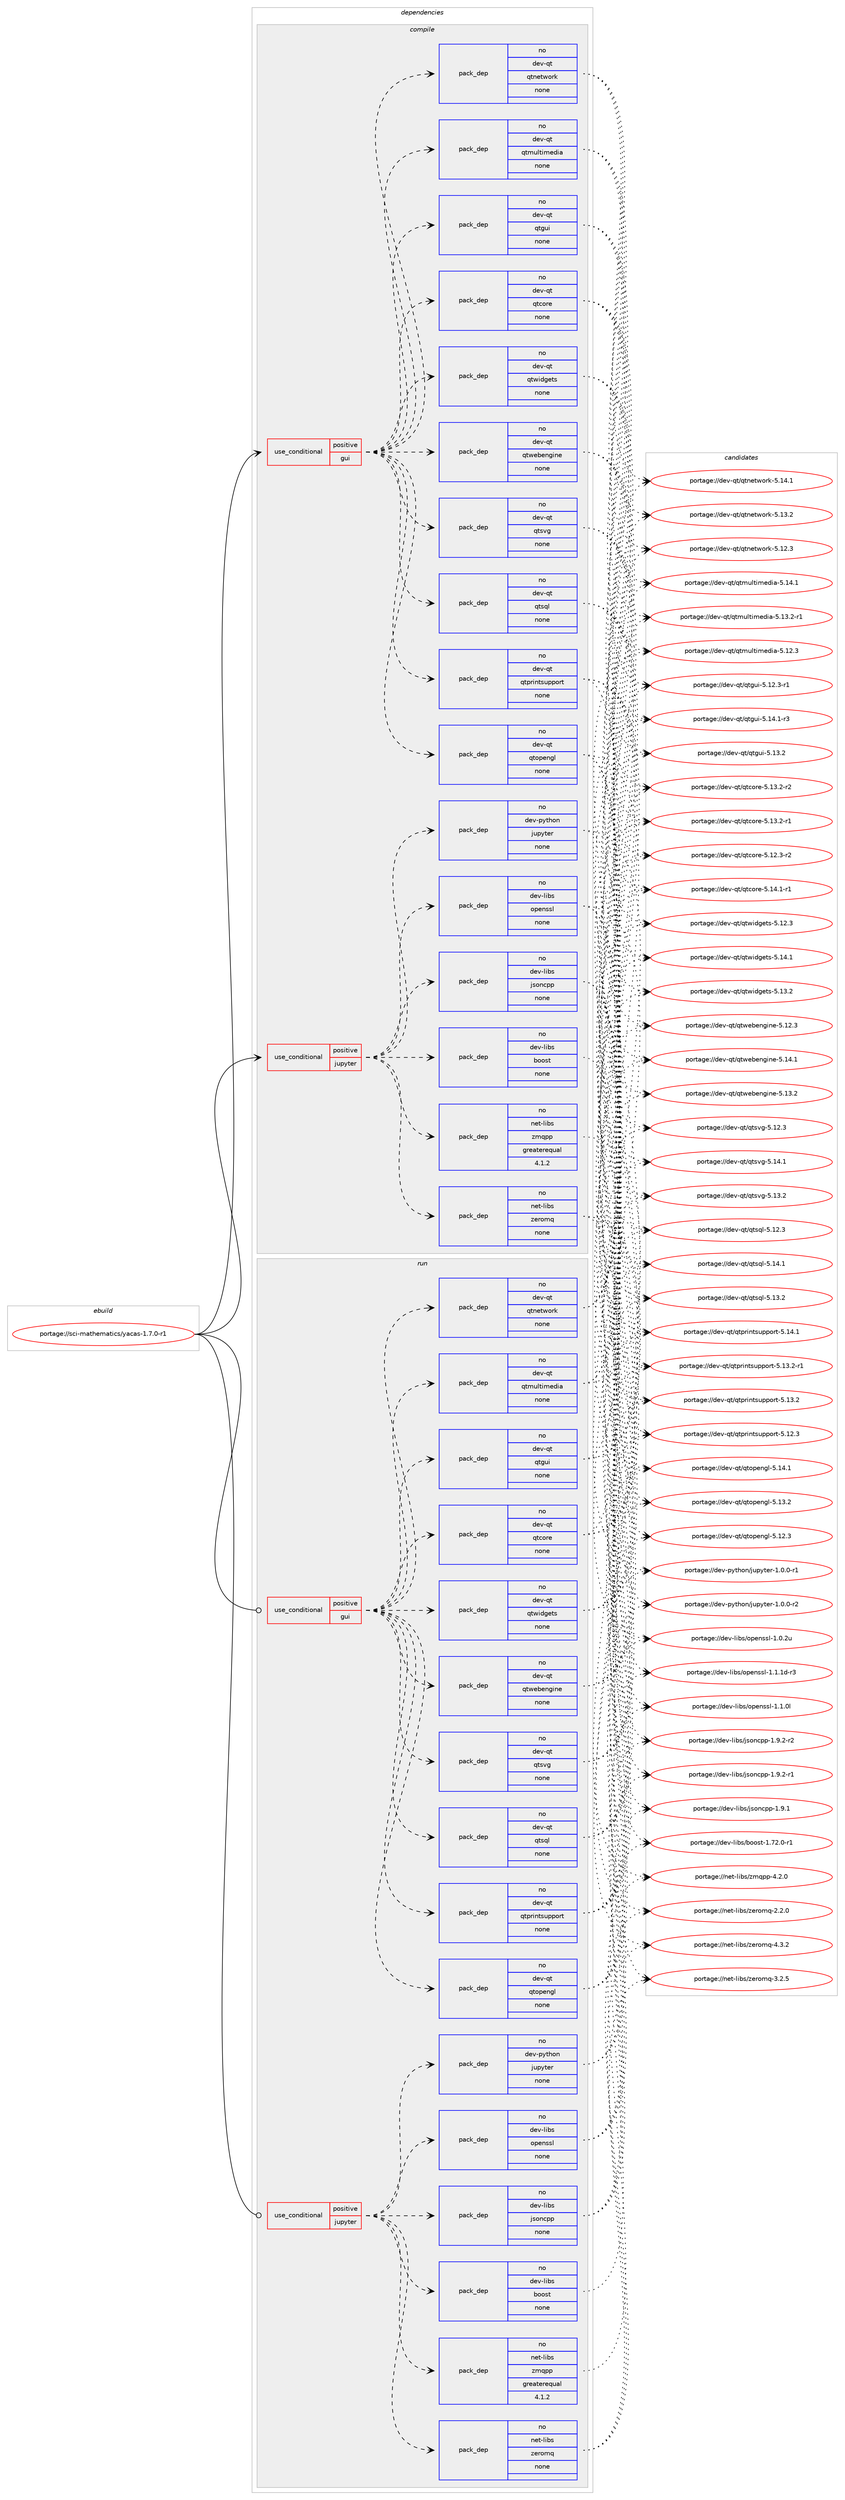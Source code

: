 digraph prolog {

# *************
# Graph options
# *************

newrank=true;
concentrate=true;
compound=true;
graph [rankdir=LR,fontname=Helvetica,fontsize=10,ranksep=1.5];#, ranksep=2.5, nodesep=0.2];
edge  [arrowhead=vee];
node  [fontname=Helvetica,fontsize=10];

# **********
# The ebuild
# **********

subgraph cluster_leftcol {
color=gray;
rank=same;
label=<<i>ebuild</i>>;
id [label="portage://sci-mathematics/yacas-1.7.0-r1", color=red, width=4, href="../sci-mathematics/yacas-1.7.0-r1.svg"];
}

# ****************
# The dependencies
# ****************

subgraph cluster_midcol {
color=gray;
label=<<i>dependencies</i>>;
subgraph cluster_compile {
fillcolor="#eeeeee";
style=filled;
label=<<i>compile</i>>;
subgraph cond9441 {
dependency45926 [label=<<TABLE BORDER="0" CELLBORDER="1" CELLSPACING="0" CELLPADDING="4"><TR><TD ROWSPAN="3" CELLPADDING="10">use_conditional</TD></TR><TR><TD>positive</TD></TR><TR><TD>gui</TD></TR></TABLE>>, shape=none, color=red];
subgraph pack35481 {
dependency45927 [label=<<TABLE BORDER="0" CELLBORDER="1" CELLSPACING="0" CELLPADDING="4" WIDTH="220"><TR><TD ROWSPAN="6" CELLPADDING="30">pack_dep</TD></TR><TR><TD WIDTH="110">no</TD></TR><TR><TD>dev-qt</TD></TR><TR><TD>qtcore</TD></TR><TR><TD>none</TD></TR><TR><TD></TD></TR></TABLE>>, shape=none, color=blue];
}
dependency45926:e -> dependency45927:w [weight=20,style="dashed",arrowhead="vee"];
subgraph pack35482 {
dependency45928 [label=<<TABLE BORDER="0" CELLBORDER="1" CELLSPACING="0" CELLPADDING="4" WIDTH="220"><TR><TD ROWSPAN="6" CELLPADDING="30">pack_dep</TD></TR><TR><TD WIDTH="110">no</TD></TR><TR><TD>dev-qt</TD></TR><TR><TD>qtgui</TD></TR><TR><TD>none</TD></TR><TR><TD></TD></TR></TABLE>>, shape=none, color=blue];
}
dependency45926:e -> dependency45928:w [weight=20,style="dashed",arrowhead="vee"];
subgraph pack35483 {
dependency45929 [label=<<TABLE BORDER="0" CELLBORDER="1" CELLSPACING="0" CELLPADDING="4" WIDTH="220"><TR><TD ROWSPAN="6" CELLPADDING="30">pack_dep</TD></TR><TR><TD WIDTH="110">no</TD></TR><TR><TD>dev-qt</TD></TR><TR><TD>qtmultimedia</TD></TR><TR><TD>none</TD></TR><TR><TD></TD></TR></TABLE>>, shape=none, color=blue];
}
dependency45926:e -> dependency45929:w [weight=20,style="dashed",arrowhead="vee"];
subgraph pack35484 {
dependency45930 [label=<<TABLE BORDER="0" CELLBORDER="1" CELLSPACING="0" CELLPADDING="4" WIDTH="220"><TR><TD ROWSPAN="6" CELLPADDING="30">pack_dep</TD></TR><TR><TD WIDTH="110">no</TD></TR><TR><TD>dev-qt</TD></TR><TR><TD>qtnetwork</TD></TR><TR><TD>none</TD></TR><TR><TD></TD></TR></TABLE>>, shape=none, color=blue];
}
dependency45926:e -> dependency45930:w [weight=20,style="dashed",arrowhead="vee"];
subgraph pack35485 {
dependency45931 [label=<<TABLE BORDER="0" CELLBORDER="1" CELLSPACING="0" CELLPADDING="4" WIDTH="220"><TR><TD ROWSPAN="6" CELLPADDING="30">pack_dep</TD></TR><TR><TD WIDTH="110">no</TD></TR><TR><TD>dev-qt</TD></TR><TR><TD>qtopengl</TD></TR><TR><TD>none</TD></TR><TR><TD></TD></TR></TABLE>>, shape=none, color=blue];
}
dependency45926:e -> dependency45931:w [weight=20,style="dashed",arrowhead="vee"];
subgraph pack35486 {
dependency45932 [label=<<TABLE BORDER="0" CELLBORDER="1" CELLSPACING="0" CELLPADDING="4" WIDTH="220"><TR><TD ROWSPAN="6" CELLPADDING="30">pack_dep</TD></TR><TR><TD WIDTH="110">no</TD></TR><TR><TD>dev-qt</TD></TR><TR><TD>qtprintsupport</TD></TR><TR><TD>none</TD></TR><TR><TD></TD></TR></TABLE>>, shape=none, color=blue];
}
dependency45926:e -> dependency45932:w [weight=20,style="dashed",arrowhead="vee"];
subgraph pack35487 {
dependency45933 [label=<<TABLE BORDER="0" CELLBORDER="1" CELLSPACING="0" CELLPADDING="4" WIDTH="220"><TR><TD ROWSPAN="6" CELLPADDING="30">pack_dep</TD></TR><TR><TD WIDTH="110">no</TD></TR><TR><TD>dev-qt</TD></TR><TR><TD>qtsql</TD></TR><TR><TD>none</TD></TR><TR><TD></TD></TR></TABLE>>, shape=none, color=blue];
}
dependency45926:e -> dependency45933:w [weight=20,style="dashed",arrowhead="vee"];
subgraph pack35488 {
dependency45934 [label=<<TABLE BORDER="0" CELLBORDER="1" CELLSPACING="0" CELLPADDING="4" WIDTH="220"><TR><TD ROWSPAN="6" CELLPADDING="30">pack_dep</TD></TR><TR><TD WIDTH="110">no</TD></TR><TR><TD>dev-qt</TD></TR><TR><TD>qtsvg</TD></TR><TR><TD>none</TD></TR><TR><TD></TD></TR></TABLE>>, shape=none, color=blue];
}
dependency45926:e -> dependency45934:w [weight=20,style="dashed",arrowhead="vee"];
subgraph pack35489 {
dependency45935 [label=<<TABLE BORDER="0" CELLBORDER="1" CELLSPACING="0" CELLPADDING="4" WIDTH="220"><TR><TD ROWSPAN="6" CELLPADDING="30">pack_dep</TD></TR><TR><TD WIDTH="110">no</TD></TR><TR><TD>dev-qt</TD></TR><TR><TD>qtwebengine</TD></TR><TR><TD>none</TD></TR><TR><TD></TD></TR></TABLE>>, shape=none, color=blue];
}
dependency45926:e -> dependency45935:w [weight=20,style="dashed",arrowhead="vee"];
subgraph pack35490 {
dependency45936 [label=<<TABLE BORDER="0" CELLBORDER="1" CELLSPACING="0" CELLPADDING="4" WIDTH="220"><TR><TD ROWSPAN="6" CELLPADDING="30">pack_dep</TD></TR><TR><TD WIDTH="110">no</TD></TR><TR><TD>dev-qt</TD></TR><TR><TD>qtwidgets</TD></TR><TR><TD>none</TD></TR><TR><TD></TD></TR></TABLE>>, shape=none, color=blue];
}
dependency45926:e -> dependency45936:w [weight=20,style="dashed",arrowhead="vee"];
}
id:e -> dependency45926:w [weight=20,style="solid",arrowhead="vee"];
subgraph cond9442 {
dependency45937 [label=<<TABLE BORDER="0" CELLBORDER="1" CELLSPACING="0" CELLPADDING="4"><TR><TD ROWSPAN="3" CELLPADDING="10">use_conditional</TD></TR><TR><TD>positive</TD></TR><TR><TD>jupyter</TD></TR></TABLE>>, shape=none, color=red];
subgraph pack35491 {
dependency45938 [label=<<TABLE BORDER="0" CELLBORDER="1" CELLSPACING="0" CELLPADDING="4" WIDTH="220"><TR><TD ROWSPAN="6" CELLPADDING="30">pack_dep</TD></TR><TR><TD WIDTH="110">no</TD></TR><TR><TD>dev-libs</TD></TR><TR><TD>boost</TD></TR><TR><TD>none</TD></TR><TR><TD></TD></TR></TABLE>>, shape=none, color=blue];
}
dependency45937:e -> dependency45938:w [weight=20,style="dashed",arrowhead="vee"];
subgraph pack35492 {
dependency45939 [label=<<TABLE BORDER="0" CELLBORDER="1" CELLSPACING="0" CELLPADDING="4" WIDTH="220"><TR><TD ROWSPAN="6" CELLPADDING="30">pack_dep</TD></TR><TR><TD WIDTH="110">no</TD></TR><TR><TD>dev-libs</TD></TR><TR><TD>jsoncpp</TD></TR><TR><TD>none</TD></TR><TR><TD></TD></TR></TABLE>>, shape=none, color=blue];
}
dependency45937:e -> dependency45939:w [weight=20,style="dashed",arrowhead="vee"];
subgraph pack35493 {
dependency45940 [label=<<TABLE BORDER="0" CELLBORDER="1" CELLSPACING="0" CELLPADDING="4" WIDTH="220"><TR><TD ROWSPAN="6" CELLPADDING="30">pack_dep</TD></TR><TR><TD WIDTH="110">no</TD></TR><TR><TD>dev-libs</TD></TR><TR><TD>openssl</TD></TR><TR><TD>none</TD></TR><TR><TD></TD></TR></TABLE>>, shape=none, color=blue];
}
dependency45937:e -> dependency45940:w [weight=20,style="dashed",arrowhead="vee"];
subgraph pack35494 {
dependency45941 [label=<<TABLE BORDER="0" CELLBORDER="1" CELLSPACING="0" CELLPADDING="4" WIDTH="220"><TR><TD ROWSPAN="6" CELLPADDING="30">pack_dep</TD></TR><TR><TD WIDTH="110">no</TD></TR><TR><TD>dev-python</TD></TR><TR><TD>jupyter</TD></TR><TR><TD>none</TD></TR><TR><TD></TD></TR></TABLE>>, shape=none, color=blue];
}
dependency45937:e -> dependency45941:w [weight=20,style="dashed",arrowhead="vee"];
subgraph pack35495 {
dependency45942 [label=<<TABLE BORDER="0" CELLBORDER="1" CELLSPACING="0" CELLPADDING="4" WIDTH="220"><TR><TD ROWSPAN="6" CELLPADDING="30">pack_dep</TD></TR><TR><TD WIDTH="110">no</TD></TR><TR><TD>net-libs</TD></TR><TR><TD>zeromq</TD></TR><TR><TD>none</TD></TR><TR><TD></TD></TR></TABLE>>, shape=none, color=blue];
}
dependency45937:e -> dependency45942:w [weight=20,style="dashed",arrowhead="vee"];
subgraph pack35496 {
dependency45943 [label=<<TABLE BORDER="0" CELLBORDER="1" CELLSPACING="0" CELLPADDING="4" WIDTH="220"><TR><TD ROWSPAN="6" CELLPADDING="30">pack_dep</TD></TR><TR><TD WIDTH="110">no</TD></TR><TR><TD>net-libs</TD></TR><TR><TD>zmqpp</TD></TR><TR><TD>greaterequal</TD></TR><TR><TD>4.1.2</TD></TR></TABLE>>, shape=none, color=blue];
}
dependency45937:e -> dependency45943:w [weight=20,style="dashed",arrowhead="vee"];
}
id:e -> dependency45937:w [weight=20,style="solid",arrowhead="vee"];
}
subgraph cluster_compileandrun {
fillcolor="#eeeeee";
style=filled;
label=<<i>compile and run</i>>;
}
subgraph cluster_run {
fillcolor="#eeeeee";
style=filled;
label=<<i>run</i>>;
subgraph cond9443 {
dependency45944 [label=<<TABLE BORDER="0" CELLBORDER="1" CELLSPACING="0" CELLPADDING="4"><TR><TD ROWSPAN="3" CELLPADDING="10">use_conditional</TD></TR><TR><TD>positive</TD></TR><TR><TD>gui</TD></TR></TABLE>>, shape=none, color=red];
subgraph pack35497 {
dependency45945 [label=<<TABLE BORDER="0" CELLBORDER="1" CELLSPACING="0" CELLPADDING="4" WIDTH="220"><TR><TD ROWSPAN="6" CELLPADDING="30">pack_dep</TD></TR><TR><TD WIDTH="110">no</TD></TR><TR><TD>dev-qt</TD></TR><TR><TD>qtcore</TD></TR><TR><TD>none</TD></TR><TR><TD></TD></TR></TABLE>>, shape=none, color=blue];
}
dependency45944:e -> dependency45945:w [weight=20,style="dashed",arrowhead="vee"];
subgraph pack35498 {
dependency45946 [label=<<TABLE BORDER="0" CELLBORDER="1" CELLSPACING="0" CELLPADDING="4" WIDTH="220"><TR><TD ROWSPAN="6" CELLPADDING="30">pack_dep</TD></TR><TR><TD WIDTH="110">no</TD></TR><TR><TD>dev-qt</TD></TR><TR><TD>qtgui</TD></TR><TR><TD>none</TD></TR><TR><TD></TD></TR></TABLE>>, shape=none, color=blue];
}
dependency45944:e -> dependency45946:w [weight=20,style="dashed",arrowhead="vee"];
subgraph pack35499 {
dependency45947 [label=<<TABLE BORDER="0" CELLBORDER="1" CELLSPACING="0" CELLPADDING="4" WIDTH="220"><TR><TD ROWSPAN="6" CELLPADDING="30">pack_dep</TD></TR><TR><TD WIDTH="110">no</TD></TR><TR><TD>dev-qt</TD></TR><TR><TD>qtmultimedia</TD></TR><TR><TD>none</TD></TR><TR><TD></TD></TR></TABLE>>, shape=none, color=blue];
}
dependency45944:e -> dependency45947:w [weight=20,style="dashed",arrowhead="vee"];
subgraph pack35500 {
dependency45948 [label=<<TABLE BORDER="0" CELLBORDER="1" CELLSPACING="0" CELLPADDING="4" WIDTH="220"><TR><TD ROWSPAN="6" CELLPADDING="30">pack_dep</TD></TR><TR><TD WIDTH="110">no</TD></TR><TR><TD>dev-qt</TD></TR><TR><TD>qtnetwork</TD></TR><TR><TD>none</TD></TR><TR><TD></TD></TR></TABLE>>, shape=none, color=blue];
}
dependency45944:e -> dependency45948:w [weight=20,style="dashed",arrowhead="vee"];
subgraph pack35501 {
dependency45949 [label=<<TABLE BORDER="0" CELLBORDER="1" CELLSPACING="0" CELLPADDING="4" WIDTH="220"><TR><TD ROWSPAN="6" CELLPADDING="30">pack_dep</TD></TR><TR><TD WIDTH="110">no</TD></TR><TR><TD>dev-qt</TD></TR><TR><TD>qtopengl</TD></TR><TR><TD>none</TD></TR><TR><TD></TD></TR></TABLE>>, shape=none, color=blue];
}
dependency45944:e -> dependency45949:w [weight=20,style="dashed",arrowhead="vee"];
subgraph pack35502 {
dependency45950 [label=<<TABLE BORDER="0" CELLBORDER="1" CELLSPACING="0" CELLPADDING="4" WIDTH="220"><TR><TD ROWSPAN="6" CELLPADDING="30">pack_dep</TD></TR><TR><TD WIDTH="110">no</TD></TR><TR><TD>dev-qt</TD></TR><TR><TD>qtprintsupport</TD></TR><TR><TD>none</TD></TR><TR><TD></TD></TR></TABLE>>, shape=none, color=blue];
}
dependency45944:e -> dependency45950:w [weight=20,style="dashed",arrowhead="vee"];
subgraph pack35503 {
dependency45951 [label=<<TABLE BORDER="0" CELLBORDER="1" CELLSPACING="0" CELLPADDING="4" WIDTH="220"><TR><TD ROWSPAN="6" CELLPADDING="30">pack_dep</TD></TR><TR><TD WIDTH="110">no</TD></TR><TR><TD>dev-qt</TD></TR><TR><TD>qtsql</TD></TR><TR><TD>none</TD></TR><TR><TD></TD></TR></TABLE>>, shape=none, color=blue];
}
dependency45944:e -> dependency45951:w [weight=20,style="dashed",arrowhead="vee"];
subgraph pack35504 {
dependency45952 [label=<<TABLE BORDER="0" CELLBORDER="1" CELLSPACING="0" CELLPADDING="4" WIDTH="220"><TR><TD ROWSPAN="6" CELLPADDING="30">pack_dep</TD></TR><TR><TD WIDTH="110">no</TD></TR><TR><TD>dev-qt</TD></TR><TR><TD>qtsvg</TD></TR><TR><TD>none</TD></TR><TR><TD></TD></TR></TABLE>>, shape=none, color=blue];
}
dependency45944:e -> dependency45952:w [weight=20,style="dashed",arrowhead="vee"];
subgraph pack35505 {
dependency45953 [label=<<TABLE BORDER="0" CELLBORDER="1" CELLSPACING="0" CELLPADDING="4" WIDTH="220"><TR><TD ROWSPAN="6" CELLPADDING="30">pack_dep</TD></TR><TR><TD WIDTH="110">no</TD></TR><TR><TD>dev-qt</TD></TR><TR><TD>qtwebengine</TD></TR><TR><TD>none</TD></TR><TR><TD></TD></TR></TABLE>>, shape=none, color=blue];
}
dependency45944:e -> dependency45953:w [weight=20,style="dashed",arrowhead="vee"];
subgraph pack35506 {
dependency45954 [label=<<TABLE BORDER="0" CELLBORDER="1" CELLSPACING="0" CELLPADDING="4" WIDTH="220"><TR><TD ROWSPAN="6" CELLPADDING="30">pack_dep</TD></TR><TR><TD WIDTH="110">no</TD></TR><TR><TD>dev-qt</TD></TR><TR><TD>qtwidgets</TD></TR><TR><TD>none</TD></TR><TR><TD></TD></TR></TABLE>>, shape=none, color=blue];
}
dependency45944:e -> dependency45954:w [weight=20,style="dashed",arrowhead="vee"];
}
id:e -> dependency45944:w [weight=20,style="solid",arrowhead="odot"];
subgraph cond9444 {
dependency45955 [label=<<TABLE BORDER="0" CELLBORDER="1" CELLSPACING="0" CELLPADDING="4"><TR><TD ROWSPAN="3" CELLPADDING="10">use_conditional</TD></TR><TR><TD>positive</TD></TR><TR><TD>jupyter</TD></TR></TABLE>>, shape=none, color=red];
subgraph pack35507 {
dependency45956 [label=<<TABLE BORDER="0" CELLBORDER="1" CELLSPACING="0" CELLPADDING="4" WIDTH="220"><TR><TD ROWSPAN="6" CELLPADDING="30">pack_dep</TD></TR><TR><TD WIDTH="110">no</TD></TR><TR><TD>dev-libs</TD></TR><TR><TD>boost</TD></TR><TR><TD>none</TD></TR><TR><TD></TD></TR></TABLE>>, shape=none, color=blue];
}
dependency45955:e -> dependency45956:w [weight=20,style="dashed",arrowhead="vee"];
subgraph pack35508 {
dependency45957 [label=<<TABLE BORDER="0" CELLBORDER="1" CELLSPACING="0" CELLPADDING="4" WIDTH="220"><TR><TD ROWSPAN="6" CELLPADDING="30">pack_dep</TD></TR><TR><TD WIDTH="110">no</TD></TR><TR><TD>dev-libs</TD></TR><TR><TD>jsoncpp</TD></TR><TR><TD>none</TD></TR><TR><TD></TD></TR></TABLE>>, shape=none, color=blue];
}
dependency45955:e -> dependency45957:w [weight=20,style="dashed",arrowhead="vee"];
subgraph pack35509 {
dependency45958 [label=<<TABLE BORDER="0" CELLBORDER="1" CELLSPACING="0" CELLPADDING="4" WIDTH="220"><TR><TD ROWSPAN="6" CELLPADDING="30">pack_dep</TD></TR><TR><TD WIDTH="110">no</TD></TR><TR><TD>dev-libs</TD></TR><TR><TD>openssl</TD></TR><TR><TD>none</TD></TR><TR><TD></TD></TR></TABLE>>, shape=none, color=blue];
}
dependency45955:e -> dependency45958:w [weight=20,style="dashed",arrowhead="vee"];
subgraph pack35510 {
dependency45959 [label=<<TABLE BORDER="0" CELLBORDER="1" CELLSPACING="0" CELLPADDING="4" WIDTH="220"><TR><TD ROWSPAN="6" CELLPADDING="30">pack_dep</TD></TR><TR><TD WIDTH="110">no</TD></TR><TR><TD>dev-python</TD></TR><TR><TD>jupyter</TD></TR><TR><TD>none</TD></TR><TR><TD></TD></TR></TABLE>>, shape=none, color=blue];
}
dependency45955:e -> dependency45959:w [weight=20,style="dashed",arrowhead="vee"];
subgraph pack35511 {
dependency45960 [label=<<TABLE BORDER="0" CELLBORDER="1" CELLSPACING="0" CELLPADDING="4" WIDTH="220"><TR><TD ROWSPAN="6" CELLPADDING="30">pack_dep</TD></TR><TR><TD WIDTH="110">no</TD></TR><TR><TD>net-libs</TD></TR><TR><TD>zeromq</TD></TR><TR><TD>none</TD></TR><TR><TD></TD></TR></TABLE>>, shape=none, color=blue];
}
dependency45955:e -> dependency45960:w [weight=20,style="dashed",arrowhead="vee"];
subgraph pack35512 {
dependency45961 [label=<<TABLE BORDER="0" CELLBORDER="1" CELLSPACING="0" CELLPADDING="4" WIDTH="220"><TR><TD ROWSPAN="6" CELLPADDING="30">pack_dep</TD></TR><TR><TD WIDTH="110">no</TD></TR><TR><TD>net-libs</TD></TR><TR><TD>zmqpp</TD></TR><TR><TD>greaterequal</TD></TR><TR><TD>4.1.2</TD></TR></TABLE>>, shape=none, color=blue];
}
dependency45955:e -> dependency45961:w [weight=20,style="dashed",arrowhead="vee"];
}
id:e -> dependency45955:w [weight=20,style="solid",arrowhead="odot"];
}
}

# **************
# The candidates
# **************

subgraph cluster_choices {
rank=same;
color=gray;
label=<<i>candidates</i>>;

subgraph choice35481 {
color=black;
nodesep=1;
choice100101118451131164711311699111114101455346495246494511449 [label="portage://dev-qt/qtcore-5.14.1-r1", color=red, width=4,href="../dev-qt/qtcore-5.14.1-r1.svg"];
choice100101118451131164711311699111114101455346495146504511450 [label="portage://dev-qt/qtcore-5.13.2-r2", color=red, width=4,href="../dev-qt/qtcore-5.13.2-r2.svg"];
choice100101118451131164711311699111114101455346495146504511449 [label="portage://dev-qt/qtcore-5.13.2-r1", color=red, width=4,href="../dev-qt/qtcore-5.13.2-r1.svg"];
choice100101118451131164711311699111114101455346495046514511450 [label="portage://dev-qt/qtcore-5.12.3-r2", color=red, width=4,href="../dev-qt/qtcore-5.12.3-r2.svg"];
dependency45927:e -> choice100101118451131164711311699111114101455346495246494511449:w [style=dotted,weight="100"];
dependency45927:e -> choice100101118451131164711311699111114101455346495146504511450:w [style=dotted,weight="100"];
dependency45927:e -> choice100101118451131164711311699111114101455346495146504511449:w [style=dotted,weight="100"];
dependency45927:e -> choice100101118451131164711311699111114101455346495046514511450:w [style=dotted,weight="100"];
}
subgraph choice35482 {
color=black;
nodesep=1;
choice1001011184511311647113116103117105455346495246494511451 [label="portage://dev-qt/qtgui-5.14.1-r3", color=red, width=4,href="../dev-qt/qtgui-5.14.1-r3.svg"];
choice100101118451131164711311610311710545534649514650 [label="portage://dev-qt/qtgui-5.13.2", color=red, width=4,href="../dev-qt/qtgui-5.13.2.svg"];
choice1001011184511311647113116103117105455346495046514511449 [label="portage://dev-qt/qtgui-5.12.3-r1", color=red, width=4,href="../dev-qt/qtgui-5.12.3-r1.svg"];
dependency45928:e -> choice1001011184511311647113116103117105455346495246494511451:w [style=dotted,weight="100"];
dependency45928:e -> choice100101118451131164711311610311710545534649514650:w [style=dotted,weight="100"];
dependency45928:e -> choice1001011184511311647113116103117105455346495046514511449:w [style=dotted,weight="100"];
}
subgraph choice35483 {
color=black;
nodesep=1;
choice10010111845113116471131161091171081161051091011001059745534649524649 [label="portage://dev-qt/qtmultimedia-5.14.1", color=red, width=4,href="../dev-qt/qtmultimedia-5.14.1.svg"];
choice100101118451131164711311610911710811610510910110010597455346495146504511449 [label="portage://dev-qt/qtmultimedia-5.13.2-r1", color=red, width=4,href="../dev-qt/qtmultimedia-5.13.2-r1.svg"];
choice10010111845113116471131161091171081161051091011001059745534649504651 [label="portage://dev-qt/qtmultimedia-5.12.3", color=red, width=4,href="../dev-qt/qtmultimedia-5.12.3.svg"];
dependency45929:e -> choice10010111845113116471131161091171081161051091011001059745534649524649:w [style=dotted,weight="100"];
dependency45929:e -> choice100101118451131164711311610911710811610510910110010597455346495146504511449:w [style=dotted,weight="100"];
dependency45929:e -> choice10010111845113116471131161091171081161051091011001059745534649504651:w [style=dotted,weight="100"];
}
subgraph choice35484 {
color=black;
nodesep=1;
choice100101118451131164711311611010111611911111410745534649524649 [label="portage://dev-qt/qtnetwork-5.14.1", color=red, width=4,href="../dev-qt/qtnetwork-5.14.1.svg"];
choice100101118451131164711311611010111611911111410745534649514650 [label="portage://dev-qt/qtnetwork-5.13.2", color=red, width=4,href="../dev-qt/qtnetwork-5.13.2.svg"];
choice100101118451131164711311611010111611911111410745534649504651 [label="portage://dev-qt/qtnetwork-5.12.3", color=red, width=4,href="../dev-qt/qtnetwork-5.12.3.svg"];
dependency45930:e -> choice100101118451131164711311611010111611911111410745534649524649:w [style=dotted,weight="100"];
dependency45930:e -> choice100101118451131164711311611010111611911111410745534649514650:w [style=dotted,weight="100"];
dependency45930:e -> choice100101118451131164711311611010111611911111410745534649504651:w [style=dotted,weight="100"];
}
subgraph choice35485 {
color=black;
nodesep=1;
choice100101118451131164711311611111210111010310845534649524649 [label="portage://dev-qt/qtopengl-5.14.1", color=red, width=4,href="../dev-qt/qtopengl-5.14.1.svg"];
choice100101118451131164711311611111210111010310845534649514650 [label="portage://dev-qt/qtopengl-5.13.2", color=red, width=4,href="../dev-qt/qtopengl-5.13.2.svg"];
choice100101118451131164711311611111210111010310845534649504651 [label="portage://dev-qt/qtopengl-5.12.3", color=red, width=4,href="../dev-qt/qtopengl-5.12.3.svg"];
dependency45931:e -> choice100101118451131164711311611111210111010310845534649524649:w [style=dotted,weight="100"];
dependency45931:e -> choice100101118451131164711311611111210111010310845534649514650:w [style=dotted,weight="100"];
dependency45931:e -> choice100101118451131164711311611111210111010310845534649504651:w [style=dotted,weight="100"];
}
subgraph choice35486 {
color=black;
nodesep=1;
choice100101118451131164711311611211410511011611511711211211111411645534649524649 [label="portage://dev-qt/qtprintsupport-5.14.1", color=red, width=4,href="../dev-qt/qtprintsupport-5.14.1.svg"];
choice1001011184511311647113116112114105110116115117112112111114116455346495146504511449 [label="portage://dev-qt/qtprintsupport-5.13.2-r1", color=red, width=4,href="../dev-qt/qtprintsupport-5.13.2-r1.svg"];
choice100101118451131164711311611211410511011611511711211211111411645534649514650 [label="portage://dev-qt/qtprintsupport-5.13.2", color=red, width=4,href="../dev-qt/qtprintsupport-5.13.2.svg"];
choice100101118451131164711311611211410511011611511711211211111411645534649504651 [label="portage://dev-qt/qtprintsupport-5.12.3", color=red, width=4,href="../dev-qt/qtprintsupport-5.12.3.svg"];
dependency45932:e -> choice100101118451131164711311611211410511011611511711211211111411645534649524649:w [style=dotted,weight="100"];
dependency45932:e -> choice1001011184511311647113116112114105110116115117112112111114116455346495146504511449:w [style=dotted,weight="100"];
dependency45932:e -> choice100101118451131164711311611211410511011611511711211211111411645534649514650:w [style=dotted,weight="100"];
dependency45932:e -> choice100101118451131164711311611211410511011611511711211211111411645534649504651:w [style=dotted,weight="100"];
}
subgraph choice35487 {
color=black;
nodesep=1;
choice100101118451131164711311611511310845534649524649 [label="portage://dev-qt/qtsql-5.14.1", color=red, width=4,href="../dev-qt/qtsql-5.14.1.svg"];
choice100101118451131164711311611511310845534649514650 [label="portage://dev-qt/qtsql-5.13.2", color=red, width=4,href="../dev-qt/qtsql-5.13.2.svg"];
choice100101118451131164711311611511310845534649504651 [label="portage://dev-qt/qtsql-5.12.3", color=red, width=4,href="../dev-qt/qtsql-5.12.3.svg"];
dependency45933:e -> choice100101118451131164711311611511310845534649524649:w [style=dotted,weight="100"];
dependency45933:e -> choice100101118451131164711311611511310845534649514650:w [style=dotted,weight="100"];
dependency45933:e -> choice100101118451131164711311611511310845534649504651:w [style=dotted,weight="100"];
}
subgraph choice35488 {
color=black;
nodesep=1;
choice100101118451131164711311611511810345534649524649 [label="portage://dev-qt/qtsvg-5.14.1", color=red, width=4,href="../dev-qt/qtsvg-5.14.1.svg"];
choice100101118451131164711311611511810345534649514650 [label="portage://dev-qt/qtsvg-5.13.2", color=red, width=4,href="../dev-qt/qtsvg-5.13.2.svg"];
choice100101118451131164711311611511810345534649504651 [label="portage://dev-qt/qtsvg-5.12.3", color=red, width=4,href="../dev-qt/qtsvg-5.12.3.svg"];
dependency45934:e -> choice100101118451131164711311611511810345534649524649:w [style=dotted,weight="100"];
dependency45934:e -> choice100101118451131164711311611511810345534649514650:w [style=dotted,weight="100"];
dependency45934:e -> choice100101118451131164711311611511810345534649504651:w [style=dotted,weight="100"];
}
subgraph choice35489 {
color=black;
nodesep=1;
choice10010111845113116471131161191019810111010310511010145534649524649 [label="portage://dev-qt/qtwebengine-5.14.1", color=red, width=4,href="../dev-qt/qtwebengine-5.14.1.svg"];
choice10010111845113116471131161191019810111010310511010145534649514650 [label="portage://dev-qt/qtwebengine-5.13.2", color=red, width=4,href="../dev-qt/qtwebengine-5.13.2.svg"];
choice10010111845113116471131161191019810111010310511010145534649504651 [label="portage://dev-qt/qtwebengine-5.12.3", color=red, width=4,href="../dev-qt/qtwebengine-5.12.3.svg"];
dependency45935:e -> choice10010111845113116471131161191019810111010310511010145534649524649:w [style=dotted,weight="100"];
dependency45935:e -> choice10010111845113116471131161191019810111010310511010145534649514650:w [style=dotted,weight="100"];
dependency45935:e -> choice10010111845113116471131161191019810111010310511010145534649504651:w [style=dotted,weight="100"];
}
subgraph choice35490 {
color=black;
nodesep=1;
choice100101118451131164711311611910510010310111611545534649524649 [label="portage://dev-qt/qtwidgets-5.14.1", color=red, width=4,href="../dev-qt/qtwidgets-5.14.1.svg"];
choice100101118451131164711311611910510010310111611545534649514650 [label="portage://dev-qt/qtwidgets-5.13.2", color=red, width=4,href="../dev-qt/qtwidgets-5.13.2.svg"];
choice100101118451131164711311611910510010310111611545534649504651 [label="portage://dev-qt/qtwidgets-5.12.3", color=red, width=4,href="../dev-qt/qtwidgets-5.12.3.svg"];
dependency45936:e -> choice100101118451131164711311611910510010310111611545534649524649:w [style=dotted,weight="100"];
dependency45936:e -> choice100101118451131164711311611910510010310111611545534649514650:w [style=dotted,weight="100"];
dependency45936:e -> choice100101118451131164711311611910510010310111611545534649504651:w [style=dotted,weight="100"];
}
subgraph choice35491 {
color=black;
nodesep=1;
choice10010111845108105981154798111111115116454946555046484511449 [label="portage://dev-libs/boost-1.72.0-r1", color=red, width=4,href="../dev-libs/boost-1.72.0-r1.svg"];
dependency45938:e -> choice10010111845108105981154798111111115116454946555046484511449:w [style=dotted,weight="100"];
}
subgraph choice35492 {
color=black;
nodesep=1;
choice100101118451081059811547106115111110991121124549465746504511450 [label="portage://dev-libs/jsoncpp-1.9.2-r2", color=red, width=4,href="../dev-libs/jsoncpp-1.9.2-r2.svg"];
choice100101118451081059811547106115111110991121124549465746504511449 [label="portage://dev-libs/jsoncpp-1.9.2-r1", color=red, width=4,href="../dev-libs/jsoncpp-1.9.2-r1.svg"];
choice10010111845108105981154710611511111099112112454946574649 [label="portage://dev-libs/jsoncpp-1.9.1", color=red, width=4,href="../dev-libs/jsoncpp-1.9.1.svg"];
dependency45939:e -> choice100101118451081059811547106115111110991121124549465746504511450:w [style=dotted,weight="100"];
dependency45939:e -> choice100101118451081059811547106115111110991121124549465746504511449:w [style=dotted,weight="100"];
dependency45939:e -> choice10010111845108105981154710611511111099112112454946574649:w [style=dotted,weight="100"];
}
subgraph choice35493 {
color=black;
nodesep=1;
choice1001011184510810598115471111121011101151151084549464946491004511451 [label="portage://dev-libs/openssl-1.1.1d-r3", color=red, width=4,href="../dev-libs/openssl-1.1.1d-r3.svg"];
choice100101118451081059811547111112101110115115108454946494648108 [label="portage://dev-libs/openssl-1.1.0l", color=red, width=4,href="../dev-libs/openssl-1.1.0l.svg"];
choice100101118451081059811547111112101110115115108454946484650117 [label="portage://dev-libs/openssl-1.0.2u", color=red, width=4,href="../dev-libs/openssl-1.0.2u.svg"];
dependency45940:e -> choice1001011184510810598115471111121011101151151084549464946491004511451:w [style=dotted,weight="100"];
dependency45940:e -> choice100101118451081059811547111112101110115115108454946494648108:w [style=dotted,weight="100"];
dependency45940:e -> choice100101118451081059811547111112101110115115108454946484650117:w [style=dotted,weight="100"];
}
subgraph choice35494 {
color=black;
nodesep=1;
choice10010111845112121116104111110471061171121211161011144549464846484511450 [label="portage://dev-python/jupyter-1.0.0-r2", color=red, width=4,href="../dev-python/jupyter-1.0.0-r2.svg"];
choice10010111845112121116104111110471061171121211161011144549464846484511449 [label="portage://dev-python/jupyter-1.0.0-r1", color=red, width=4,href="../dev-python/jupyter-1.0.0-r1.svg"];
dependency45941:e -> choice10010111845112121116104111110471061171121211161011144549464846484511450:w [style=dotted,weight="100"];
dependency45941:e -> choice10010111845112121116104111110471061171121211161011144549464846484511449:w [style=dotted,weight="100"];
}
subgraph choice35495 {
color=black;
nodesep=1;
choice110101116451081059811547122101114111109113455246514650 [label="portage://net-libs/zeromq-4.3.2", color=red, width=4,href="../net-libs/zeromq-4.3.2.svg"];
choice110101116451081059811547122101114111109113455146504653 [label="portage://net-libs/zeromq-3.2.5", color=red, width=4,href="../net-libs/zeromq-3.2.5.svg"];
choice110101116451081059811547122101114111109113455046504648 [label="portage://net-libs/zeromq-2.2.0", color=red, width=4,href="../net-libs/zeromq-2.2.0.svg"];
dependency45942:e -> choice110101116451081059811547122101114111109113455246514650:w [style=dotted,weight="100"];
dependency45942:e -> choice110101116451081059811547122101114111109113455146504653:w [style=dotted,weight="100"];
dependency45942:e -> choice110101116451081059811547122101114111109113455046504648:w [style=dotted,weight="100"];
}
subgraph choice35496 {
color=black;
nodesep=1;
choice110101116451081059811547122109113112112455246504648 [label="portage://net-libs/zmqpp-4.2.0", color=red, width=4,href="../net-libs/zmqpp-4.2.0.svg"];
dependency45943:e -> choice110101116451081059811547122109113112112455246504648:w [style=dotted,weight="100"];
}
subgraph choice35497 {
color=black;
nodesep=1;
choice100101118451131164711311699111114101455346495246494511449 [label="portage://dev-qt/qtcore-5.14.1-r1", color=red, width=4,href="../dev-qt/qtcore-5.14.1-r1.svg"];
choice100101118451131164711311699111114101455346495146504511450 [label="portage://dev-qt/qtcore-5.13.2-r2", color=red, width=4,href="../dev-qt/qtcore-5.13.2-r2.svg"];
choice100101118451131164711311699111114101455346495146504511449 [label="portage://dev-qt/qtcore-5.13.2-r1", color=red, width=4,href="../dev-qt/qtcore-5.13.2-r1.svg"];
choice100101118451131164711311699111114101455346495046514511450 [label="portage://dev-qt/qtcore-5.12.3-r2", color=red, width=4,href="../dev-qt/qtcore-5.12.3-r2.svg"];
dependency45945:e -> choice100101118451131164711311699111114101455346495246494511449:w [style=dotted,weight="100"];
dependency45945:e -> choice100101118451131164711311699111114101455346495146504511450:w [style=dotted,weight="100"];
dependency45945:e -> choice100101118451131164711311699111114101455346495146504511449:w [style=dotted,weight="100"];
dependency45945:e -> choice100101118451131164711311699111114101455346495046514511450:w [style=dotted,weight="100"];
}
subgraph choice35498 {
color=black;
nodesep=1;
choice1001011184511311647113116103117105455346495246494511451 [label="portage://dev-qt/qtgui-5.14.1-r3", color=red, width=4,href="../dev-qt/qtgui-5.14.1-r3.svg"];
choice100101118451131164711311610311710545534649514650 [label="portage://dev-qt/qtgui-5.13.2", color=red, width=4,href="../dev-qt/qtgui-5.13.2.svg"];
choice1001011184511311647113116103117105455346495046514511449 [label="portage://dev-qt/qtgui-5.12.3-r1", color=red, width=4,href="../dev-qt/qtgui-5.12.3-r1.svg"];
dependency45946:e -> choice1001011184511311647113116103117105455346495246494511451:w [style=dotted,weight="100"];
dependency45946:e -> choice100101118451131164711311610311710545534649514650:w [style=dotted,weight="100"];
dependency45946:e -> choice1001011184511311647113116103117105455346495046514511449:w [style=dotted,weight="100"];
}
subgraph choice35499 {
color=black;
nodesep=1;
choice10010111845113116471131161091171081161051091011001059745534649524649 [label="portage://dev-qt/qtmultimedia-5.14.1", color=red, width=4,href="../dev-qt/qtmultimedia-5.14.1.svg"];
choice100101118451131164711311610911710811610510910110010597455346495146504511449 [label="portage://dev-qt/qtmultimedia-5.13.2-r1", color=red, width=4,href="../dev-qt/qtmultimedia-5.13.2-r1.svg"];
choice10010111845113116471131161091171081161051091011001059745534649504651 [label="portage://dev-qt/qtmultimedia-5.12.3", color=red, width=4,href="../dev-qt/qtmultimedia-5.12.3.svg"];
dependency45947:e -> choice10010111845113116471131161091171081161051091011001059745534649524649:w [style=dotted,weight="100"];
dependency45947:e -> choice100101118451131164711311610911710811610510910110010597455346495146504511449:w [style=dotted,weight="100"];
dependency45947:e -> choice10010111845113116471131161091171081161051091011001059745534649504651:w [style=dotted,weight="100"];
}
subgraph choice35500 {
color=black;
nodesep=1;
choice100101118451131164711311611010111611911111410745534649524649 [label="portage://dev-qt/qtnetwork-5.14.1", color=red, width=4,href="../dev-qt/qtnetwork-5.14.1.svg"];
choice100101118451131164711311611010111611911111410745534649514650 [label="portage://dev-qt/qtnetwork-5.13.2", color=red, width=4,href="../dev-qt/qtnetwork-5.13.2.svg"];
choice100101118451131164711311611010111611911111410745534649504651 [label="portage://dev-qt/qtnetwork-5.12.3", color=red, width=4,href="../dev-qt/qtnetwork-5.12.3.svg"];
dependency45948:e -> choice100101118451131164711311611010111611911111410745534649524649:w [style=dotted,weight="100"];
dependency45948:e -> choice100101118451131164711311611010111611911111410745534649514650:w [style=dotted,weight="100"];
dependency45948:e -> choice100101118451131164711311611010111611911111410745534649504651:w [style=dotted,weight="100"];
}
subgraph choice35501 {
color=black;
nodesep=1;
choice100101118451131164711311611111210111010310845534649524649 [label="portage://dev-qt/qtopengl-5.14.1", color=red, width=4,href="../dev-qt/qtopengl-5.14.1.svg"];
choice100101118451131164711311611111210111010310845534649514650 [label="portage://dev-qt/qtopengl-5.13.2", color=red, width=4,href="../dev-qt/qtopengl-5.13.2.svg"];
choice100101118451131164711311611111210111010310845534649504651 [label="portage://dev-qt/qtopengl-5.12.3", color=red, width=4,href="../dev-qt/qtopengl-5.12.3.svg"];
dependency45949:e -> choice100101118451131164711311611111210111010310845534649524649:w [style=dotted,weight="100"];
dependency45949:e -> choice100101118451131164711311611111210111010310845534649514650:w [style=dotted,weight="100"];
dependency45949:e -> choice100101118451131164711311611111210111010310845534649504651:w [style=dotted,weight="100"];
}
subgraph choice35502 {
color=black;
nodesep=1;
choice100101118451131164711311611211410511011611511711211211111411645534649524649 [label="portage://dev-qt/qtprintsupport-5.14.1", color=red, width=4,href="../dev-qt/qtprintsupport-5.14.1.svg"];
choice1001011184511311647113116112114105110116115117112112111114116455346495146504511449 [label="portage://dev-qt/qtprintsupport-5.13.2-r1", color=red, width=4,href="../dev-qt/qtprintsupport-5.13.2-r1.svg"];
choice100101118451131164711311611211410511011611511711211211111411645534649514650 [label="portage://dev-qt/qtprintsupport-5.13.2", color=red, width=4,href="../dev-qt/qtprintsupport-5.13.2.svg"];
choice100101118451131164711311611211410511011611511711211211111411645534649504651 [label="portage://dev-qt/qtprintsupport-5.12.3", color=red, width=4,href="../dev-qt/qtprintsupport-5.12.3.svg"];
dependency45950:e -> choice100101118451131164711311611211410511011611511711211211111411645534649524649:w [style=dotted,weight="100"];
dependency45950:e -> choice1001011184511311647113116112114105110116115117112112111114116455346495146504511449:w [style=dotted,weight="100"];
dependency45950:e -> choice100101118451131164711311611211410511011611511711211211111411645534649514650:w [style=dotted,weight="100"];
dependency45950:e -> choice100101118451131164711311611211410511011611511711211211111411645534649504651:w [style=dotted,weight="100"];
}
subgraph choice35503 {
color=black;
nodesep=1;
choice100101118451131164711311611511310845534649524649 [label="portage://dev-qt/qtsql-5.14.1", color=red, width=4,href="../dev-qt/qtsql-5.14.1.svg"];
choice100101118451131164711311611511310845534649514650 [label="portage://dev-qt/qtsql-5.13.2", color=red, width=4,href="../dev-qt/qtsql-5.13.2.svg"];
choice100101118451131164711311611511310845534649504651 [label="portage://dev-qt/qtsql-5.12.3", color=red, width=4,href="../dev-qt/qtsql-5.12.3.svg"];
dependency45951:e -> choice100101118451131164711311611511310845534649524649:w [style=dotted,weight="100"];
dependency45951:e -> choice100101118451131164711311611511310845534649514650:w [style=dotted,weight="100"];
dependency45951:e -> choice100101118451131164711311611511310845534649504651:w [style=dotted,weight="100"];
}
subgraph choice35504 {
color=black;
nodesep=1;
choice100101118451131164711311611511810345534649524649 [label="portage://dev-qt/qtsvg-5.14.1", color=red, width=4,href="../dev-qt/qtsvg-5.14.1.svg"];
choice100101118451131164711311611511810345534649514650 [label="portage://dev-qt/qtsvg-5.13.2", color=red, width=4,href="../dev-qt/qtsvg-5.13.2.svg"];
choice100101118451131164711311611511810345534649504651 [label="portage://dev-qt/qtsvg-5.12.3", color=red, width=4,href="../dev-qt/qtsvg-5.12.3.svg"];
dependency45952:e -> choice100101118451131164711311611511810345534649524649:w [style=dotted,weight="100"];
dependency45952:e -> choice100101118451131164711311611511810345534649514650:w [style=dotted,weight="100"];
dependency45952:e -> choice100101118451131164711311611511810345534649504651:w [style=dotted,weight="100"];
}
subgraph choice35505 {
color=black;
nodesep=1;
choice10010111845113116471131161191019810111010310511010145534649524649 [label="portage://dev-qt/qtwebengine-5.14.1", color=red, width=4,href="../dev-qt/qtwebengine-5.14.1.svg"];
choice10010111845113116471131161191019810111010310511010145534649514650 [label="portage://dev-qt/qtwebengine-5.13.2", color=red, width=4,href="../dev-qt/qtwebengine-5.13.2.svg"];
choice10010111845113116471131161191019810111010310511010145534649504651 [label="portage://dev-qt/qtwebengine-5.12.3", color=red, width=4,href="../dev-qt/qtwebengine-5.12.3.svg"];
dependency45953:e -> choice10010111845113116471131161191019810111010310511010145534649524649:w [style=dotted,weight="100"];
dependency45953:e -> choice10010111845113116471131161191019810111010310511010145534649514650:w [style=dotted,weight="100"];
dependency45953:e -> choice10010111845113116471131161191019810111010310511010145534649504651:w [style=dotted,weight="100"];
}
subgraph choice35506 {
color=black;
nodesep=1;
choice100101118451131164711311611910510010310111611545534649524649 [label="portage://dev-qt/qtwidgets-5.14.1", color=red, width=4,href="../dev-qt/qtwidgets-5.14.1.svg"];
choice100101118451131164711311611910510010310111611545534649514650 [label="portage://dev-qt/qtwidgets-5.13.2", color=red, width=4,href="../dev-qt/qtwidgets-5.13.2.svg"];
choice100101118451131164711311611910510010310111611545534649504651 [label="portage://dev-qt/qtwidgets-5.12.3", color=red, width=4,href="../dev-qt/qtwidgets-5.12.3.svg"];
dependency45954:e -> choice100101118451131164711311611910510010310111611545534649524649:w [style=dotted,weight="100"];
dependency45954:e -> choice100101118451131164711311611910510010310111611545534649514650:w [style=dotted,weight="100"];
dependency45954:e -> choice100101118451131164711311611910510010310111611545534649504651:w [style=dotted,weight="100"];
}
subgraph choice35507 {
color=black;
nodesep=1;
choice10010111845108105981154798111111115116454946555046484511449 [label="portage://dev-libs/boost-1.72.0-r1", color=red, width=4,href="../dev-libs/boost-1.72.0-r1.svg"];
dependency45956:e -> choice10010111845108105981154798111111115116454946555046484511449:w [style=dotted,weight="100"];
}
subgraph choice35508 {
color=black;
nodesep=1;
choice100101118451081059811547106115111110991121124549465746504511450 [label="portage://dev-libs/jsoncpp-1.9.2-r2", color=red, width=4,href="../dev-libs/jsoncpp-1.9.2-r2.svg"];
choice100101118451081059811547106115111110991121124549465746504511449 [label="portage://dev-libs/jsoncpp-1.9.2-r1", color=red, width=4,href="../dev-libs/jsoncpp-1.9.2-r1.svg"];
choice10010111845108105981154710611511111099112112454946574649 [label="portage://dev-libs/jsoncpp-1.9.1", color=red, width=4,href="../dev-libs/jsoncpp-1.9.1.svg"];
dependency45957:e -> choice100101118451081059811547106115111110991121124549465746504511450:w [style=dotted,weight="100"];
dependency45957:e -> choice100101118451081059811547106115111110991121124549465746504511449:w [style=dotted,weight="100"];
dependency45957:e -> choice10010111845108105981154710611511111099112112454946574649:w [style=dotted,weight="100"];
}
subgraph choice35509 {
color=black;
nodesep=1;
choice1001011184510810598115471111121011101151151084549464946491004511451 [label="portage://dev-libs/openssl-1.1.1d-r3", color=red, width=4,href="../dev-libs/openssl-1.1.1d-r3.svg"];
choice100101118451081059811547111112101110115115108454946494648108 [label="portage://dev-libs/openssl-1.1.0l", color=red, width=4,href="../dev-libs/openssl-1.1.0l.svg"];
choice100101118451081059811547111112101110115115108454946484650117 [label="portage://dev-libs/openssl-1.0.2u", color=red, width=4,href="../dev-libs/openssl-1.0.2u.svg"];
dependency45958:e -> choice1001011184510810598115471111121011101151151084549464946491004511451:w [style=dotted,weight="100"];
dependency45958:e -> choice100101118451081059811547111112101110115115108454946494648108:w [style=dotted,weight="100"];
dependency45958:e -> choice100101118451081059811547111112101110115115108454946484650117:w [style=dotted,weight="100"];
}
subgraph choice35510 {
color=black;
nodesep=1;
choice10010111845112121116104111110471061171121211161011144549464846484511450 [label="portage://dev-python/jupyter-1.0.0-r2", color=red, width=4,href="../dev-python/jupyter-1.0.0-r2.svg"];
choice10010111845112121116104111110471061171121211161011144549464846484511449 [label="portage://dev-python/jupyter-1.0.0-r1", color=red, width=4,href="../dev-python/jupyter-1.0.0-r1.svg"];
dependency45959:e -> choice10010111845112121116104111110471061171121211161011144549464846484511450:w [style=dotted,weight="100"];
dependency45959:e -> choice10010111845112121116104111110471061171121211161011144549464846484511449:w [style=dotted,weight="100"];
}
subgraph choice35511 {
color=black;
nodesep=1;
choice110101116451081059811547122101114111109113455246514650 [label="portage://net-libs/zeromq-4.3.2", color=red, width=4,href="../net-libs/zeromq-4.3.2.svg"];
choice110101116451081059811547122101114111109113455146504653 [label="portage://net-libs/zeromq-3.2.5", color=red, width=4,href="../net-libs/zeromq-3.2.5.svg"];
choice110101116451081059811547122101114111109113455046504648 [label="portage://net-libs/zeromq-2.2.0", color=red, width=4,href="../net-libs/zeromq-2.2.0.svg"];
dependency45960:e -> choice110101116451081059811547122101114111109113455246514650:w [style=dotted,weight="100"];
dependency45960:e -> choice110101116451081059811547122101114111109113455146504653:w [style=dotted,weight="100"];
dependency45960:e -> choice110101116451081059811547122101114111109113455046504648:w [style=dotted,weight="100"];
}
subgraph choice35512 {
color=black;
nodesep=1;
choice110101116451081059811547122109113112112455246504648 [label="portage://net-libs/zmqpp-4.2.0", color=red, width=4,href="../net-libs/zmqpp-4.2.0.svg"];
dependency45961:e -> choice110101116451081059811547122109113112112455246504648:w [style=dotted,weight="100"];
}
}

}

